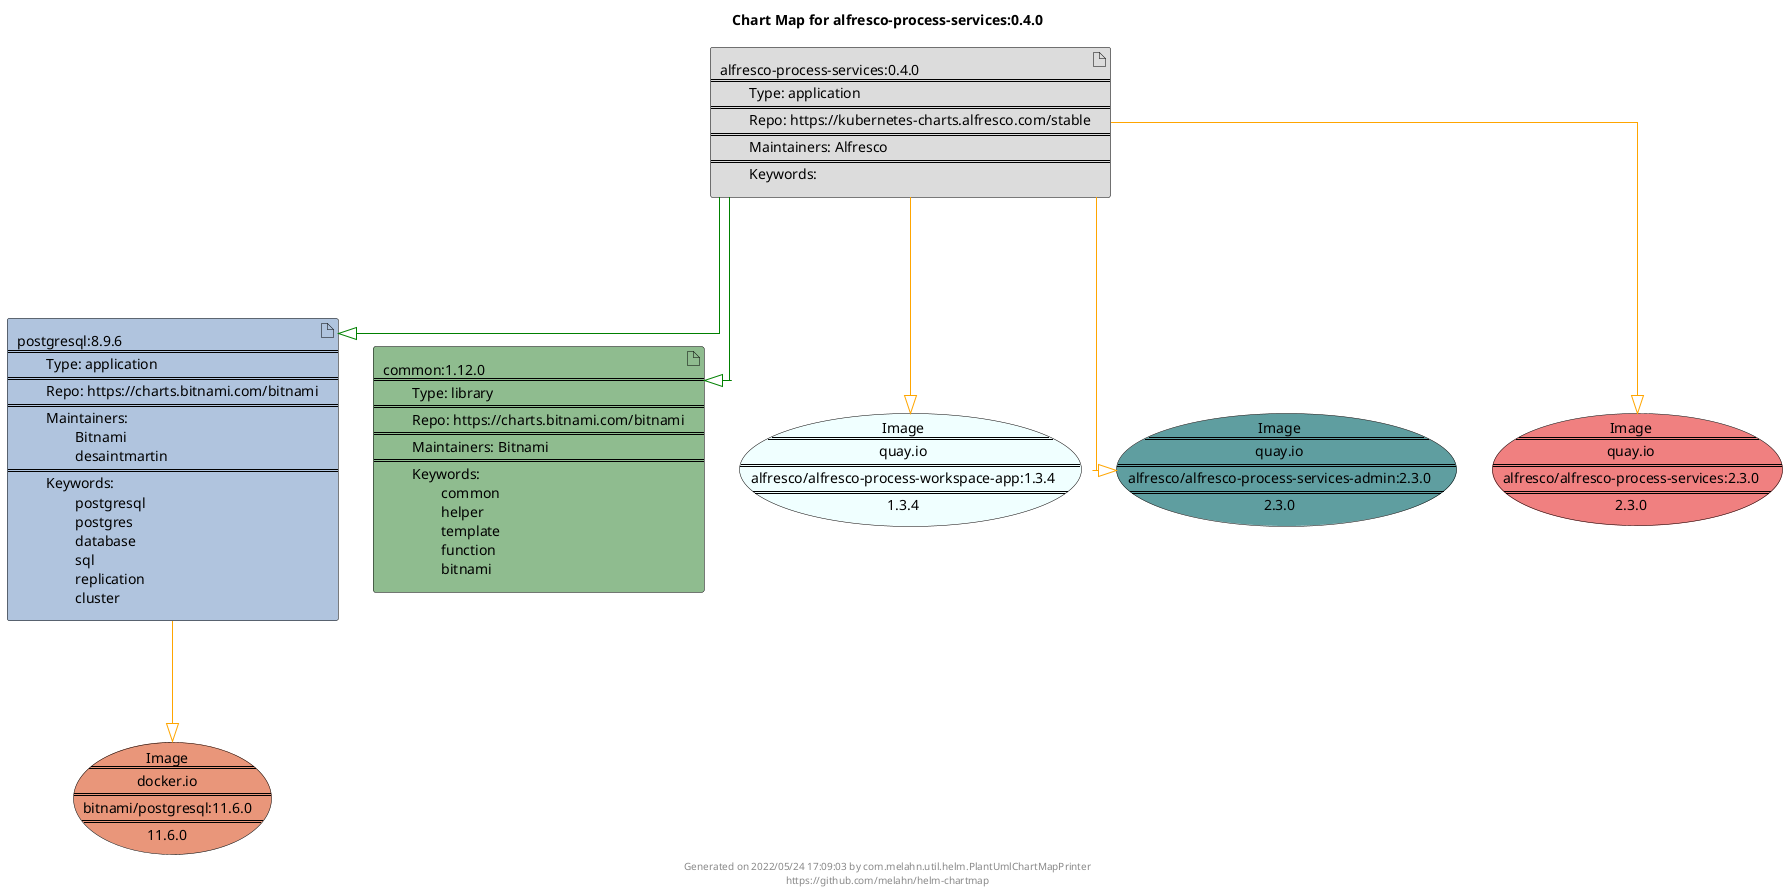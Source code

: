@startuml
skinparam linetype ortho
skinparam backgroundColor white
skinparam usecaseBorderColor black
skinparam usecaseArrowColor LightSlateGray
skinparam artifactBorderColor black
skinparam artifactArrowColor LightSlateGray

title Chart Map for alfresco-process-services:0.4.0

'There are 3 referenced Helm Charts
artifact "alfresco-process-services:0.4.0\n====\n\tType: application\n====\n\tRepo: https://kubernetes-charts.alfresco.com/stable\n====\n\tMaintainers: Alfresco\n====\n\tKeywords: " as alfresco_process_services_0_4_0 #Gainsboro
artifact "postgresql:8.9.6\n====\n\tType: application\n====\n\tRepo: https://charts.bitnami.com/bitnami\n====\n\tMaintainers: \n\t\tBitnami\n\t\tdesaintmartin\n====\n\tKeywords: \n\t\tpostgresql\n\t\tpostgres\n\t\tdatabase\n\t\tsql\n\t\treplication\n\t\tcluster" as postgresql_8_9_6 #LightSteelBlue
artifact "common:1.12.0\n====\n\tType: library\n====\n\tRepo: https://charts.bitnami.com/bitnami\n====\n\tMaintainers: Bitnami\n====\n\tKeywords: \n\t\tcommon\n\t\thelper\n\t\ttemplate\n\t\tfunction\n\t\tbitnami" as common_1_12_0 #DarkSeaGreen

'There are 4 referenced Docker Images
usecase "Image\n====\nquay.io\n====\nalfresco/alfresco-process-workspace-app:1.3.4\n====\n1.3.4" as quay_io_alfresco_alfresco_process_workspace_app_1_3_4 #Azure
usecase "Image\n====\nquay.io\n====\nalfresco/alfresco-process-services-admin:2.3.0\n====\n2.3.0" as quay_io_alfresco_alfresco_process_services_admin_2_3_0 #CadetBlue
usecase "Image\n====\ndocker.io\n====\nbitnami/postgresql:11.6.0\n====\n11.6.0" as docker_io_bitnami_postgresql_11_6_0 #DarkSalmon
usecase "Image\n====\nquay.io\n====\nalfresco/alfresco-process-services:2.3.0\n====\n2.3.0" as quay_io_alfresco_alfresco_process_services_2_3_0 #LightCoral

'Chart Dependencies
alfresco_process_services_0_4_0--[#green]-|>common_1_12_0
alfresco_process_services_0_4_0--[#green]-|>postgresql_8_9_6
alfresco_process_services_0_4_0--[#orange]-|>quay_io_alfresco_alfresco_process_services_admin_2_3_0
alfresco_process_services_0_4_0--[#orange]-|>quay_io_alfresco_alfresco_process_workspace_app_1_3_4
alfresco_process_services_0_4_0--[#orange]-|>quay_io_alfresco_alfresco_process_services_2_3_0
postgresql_8_9_6--[#orange]-|>docker_io_bitnami_postgresql_11_6_0

center footer Generated on 2022/05/24 17:09:03 by com.melahn.util.helm.PlantUmlChartMapPrinter\nhttps://github.com/melahn/helm-chartmap
@enduml

